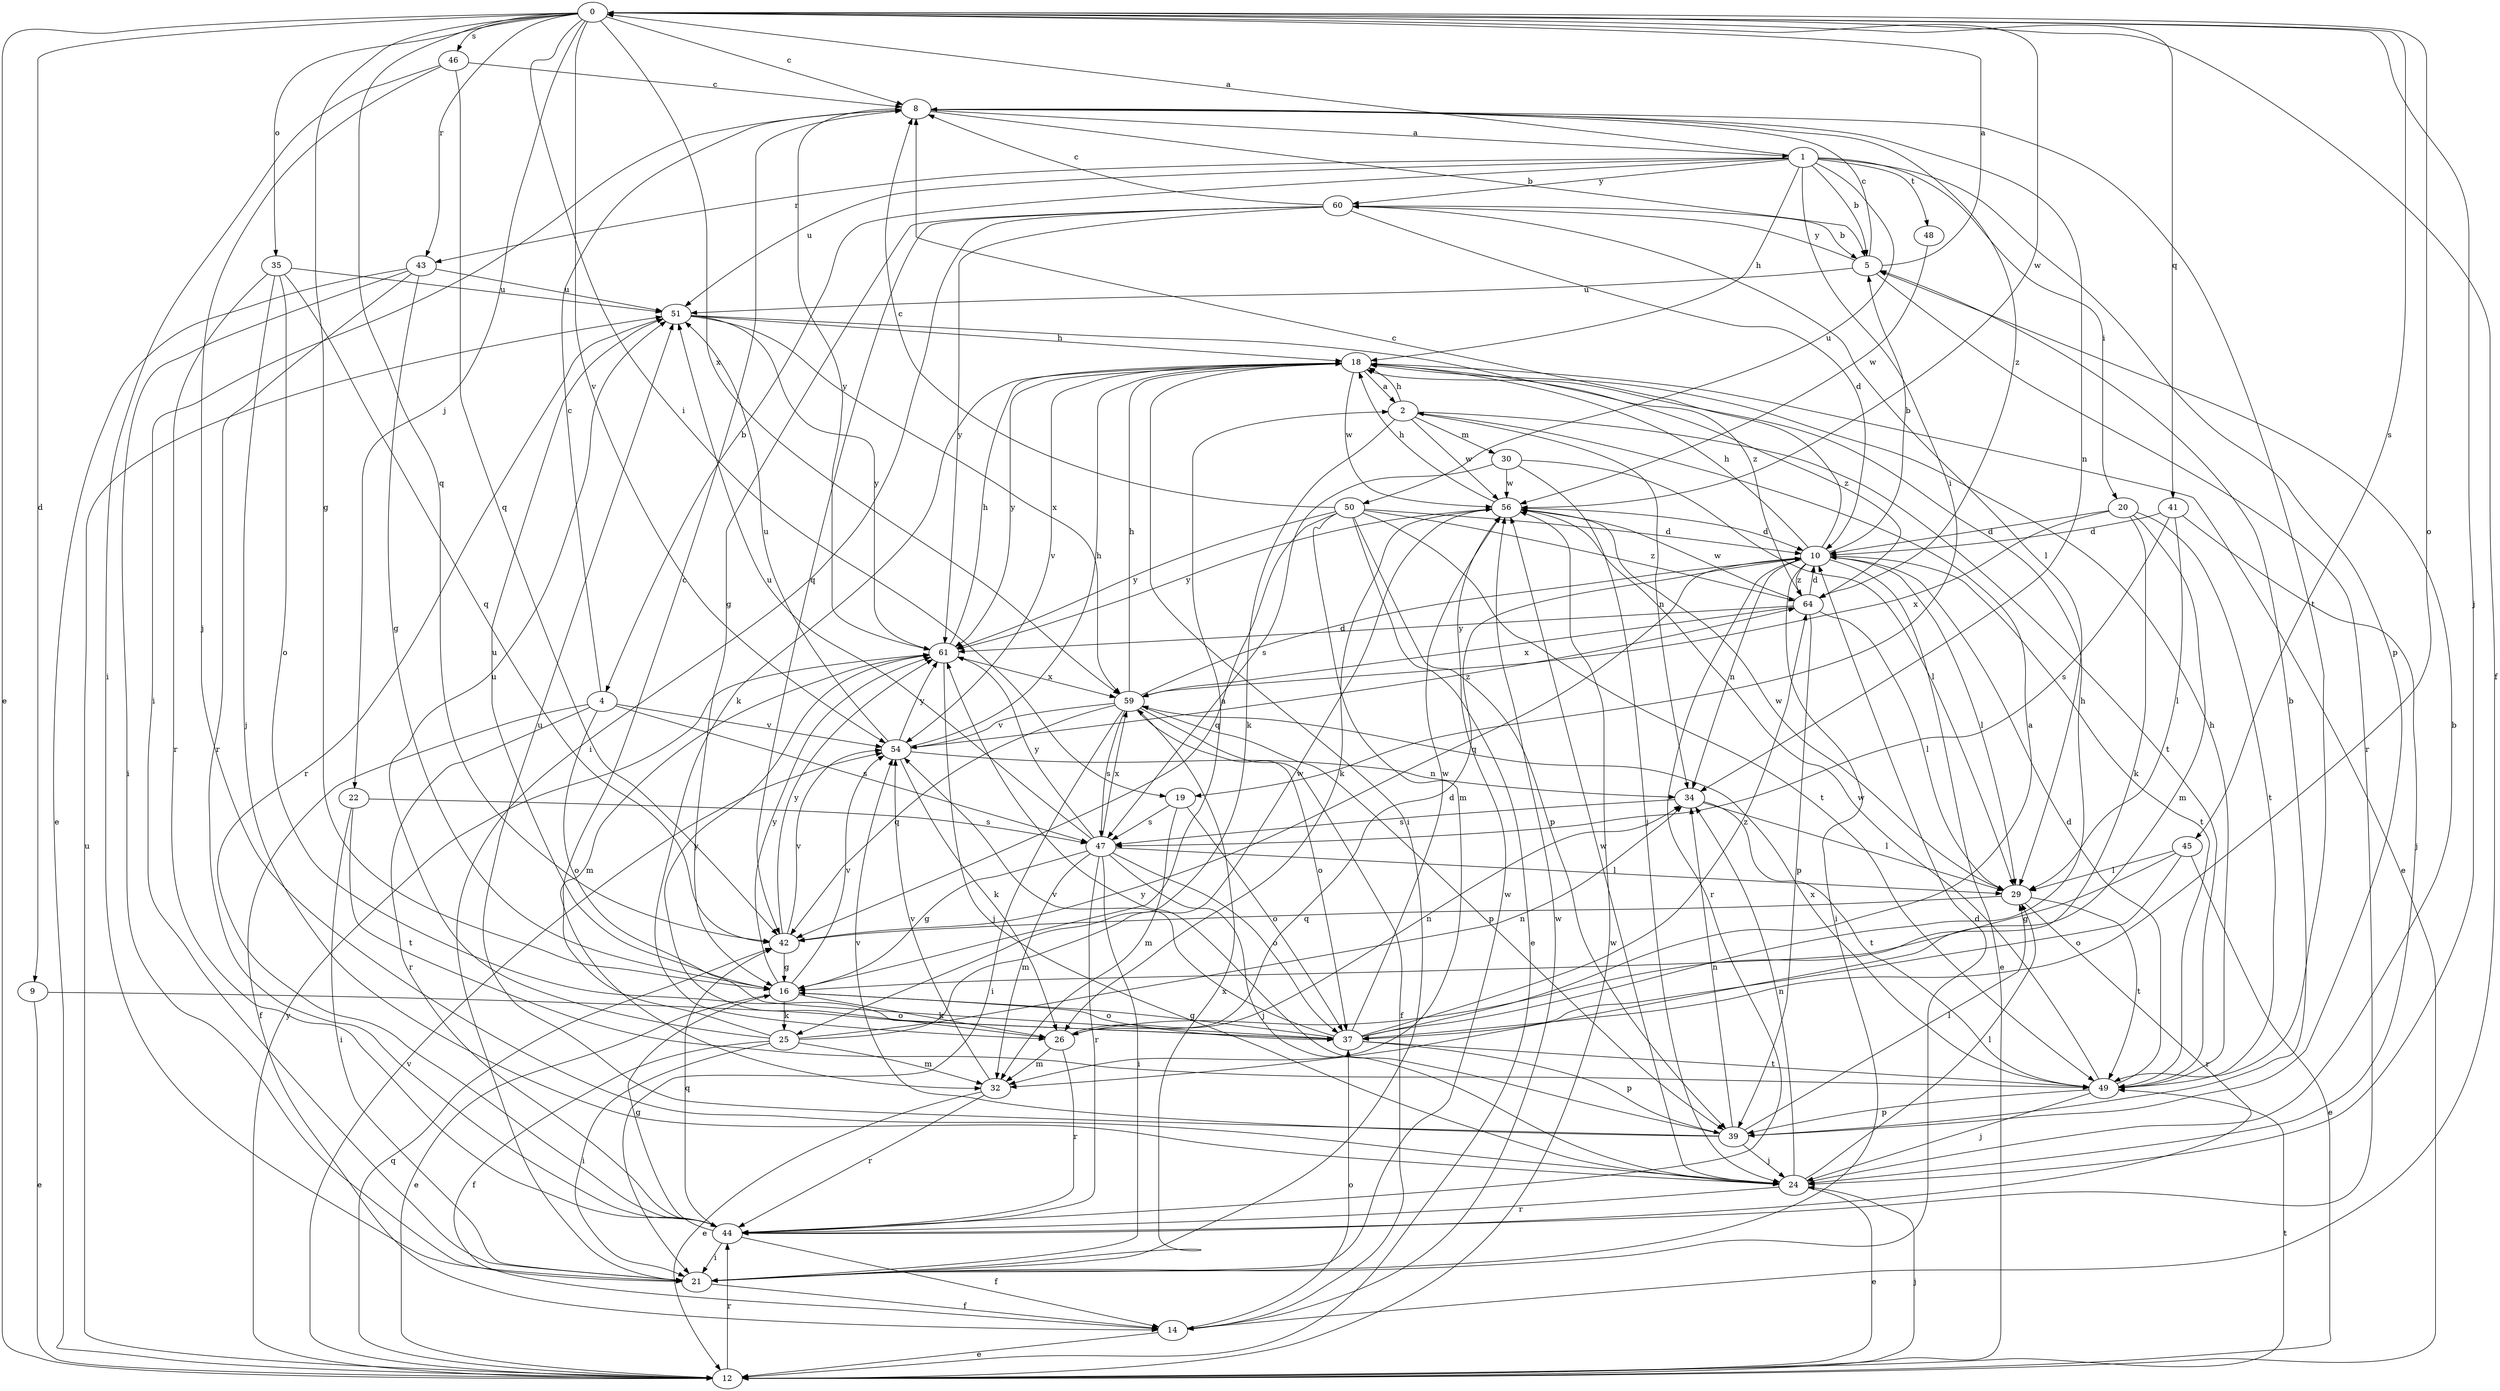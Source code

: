 strict digraph  {
0;
1;
2;
4;
5;
8;
9;
10;
12;
14;
16;
18;
19;
20;
21;
22;
24;
25;
26;
29;
30;
32;
34;
35;
37;
39;
41;
42;
43;
44;
45;
46;
47;
48;
49;
50;
51;
54;
56;
59;
60;
61;
64;
0 -> 8  [label=c];
0 -> 9  [label=d];
0 -> 12  [label=e];
0 -> 14  [label=f];
0 -> 16  [label=g];
0 -> 19  [label=i];
0 -> 22  [label=j];
0 -> 24  [label=j];
0 -> 35  [label=o];
0 -> 37  [label=o];
0 -> 41  [label=q];
0 -> 42  [label=q];
0 -> 43  [label=r];
0 -> 45  [label=s];
0 -> 46  [label=s];
0 -> 54  [label=v];
0 -> 56  [label=w];
0 -> 59  [label=x];
1 -> 0  [label=a];
1 -> 4  [label=b];
1 -> 5  [label=b];
1 -> 18  [label=h];
1 -> 19  [label=i];
1 -> 20  [label=i];
1 -> 39  [label=p];
1 -> 43  [label=r];
1 -> 48  [label=t];
1 -> 50  [label=u];
1 -> 51  [label=u];
1 -> 60  [label=y];
2 -> 18  [label=h];
2 -> 25  [label=k];
2 -> 30  [label=m];
2 -> 34  [label=n];
2 -> 49  [label=t];
2 -> 56  [label=w];
4 -> 8  [label=c];
4 -> 14  [label=f];
4 -> 37  [label=o];
4 -> 44  [label=r];
4 -> 47  [label=s];
4 -> 54  [label=v];
5 -> 0  [label=a];
5 -> 8  [label=c];
5 -> 44  [label=r];
5 -> 51  [label=u];
5 -> 60  [label=y];
8 -> 1  [label=a];
8 -> 5  [label=b];
8 -> 21  [label=i];
8 -> 34  [label=n];
8 -> 49  [label=t];
8 -> 61  [label=y];
8 -> 64  [label=z];
9 -> 12  [label=e];
9 -> 37  [label=o];
10 -> 5  [label=b];
10 -> 8  [label=c];
10 -> 12  [label=e];
10 -> 18  [label=h];
10 -> 21  [label=i];
10 -> 29  [label=l];
10 -> 34  [label=n];
10 -> 42  [label=q];
10 -> 44  [label=r];
10 -> 49  [label=t];
10 -> 64  [label=z];
12 -> 24  [label=j];
12 -> 42  [label=q];
12 -> 44  [label=r];
12 -> 49  [label=t];
12 -> 51  [label=u];
12 -> 54  [label=v];
12 -> 56  [label=w];
12 -> 61  [label=y];
14 -> 12  [label=e];
14 -> 37  [label=o];
14 -> 56  [label=w];
16 -> 2  [label=a];
16 -> 12  [label=e];
16 -> 25  [label=k];
16 -> 26  [label=k];
16 -> 37  [label=o];
16 -> 51  [label=u];
16 -> 54  [label=v];
16 -> 61  [label=y];
18 -> 2  [label=a];
18 -> 12  [label=e];
18 -> 21  [label=i];
18 -> 26  [label=k];
18 -> 54  [label=v];
18 -> 56  [label=w];
18 -> 61  [label=y];
18 -> 64  [label=z];
19 -> 32  [label=m];
19 -> 37  [label=o];
19 -> 47  [label=s];
20 -> 10  [label=d];
20 -> 26  [label=k];
20 -> 32  [label=m];
20 -> 49  [label=t];
20 -> 59  [label=x];
21 -> 10  [label=d];
21 -> 14  [label=f];
21 -> 56  [label=w];
21 -> 59  [label=x];
22 -> 21  [label=i];
22 -> 47  [label=s];
22 -> 49  [label=t];
24 -> 5  [label=b];
24 -> 12  [label=e];
24 -> 29  [label=l];
24 -> 34  [label=n];
24 -> 44  [label=r];
24 -> 56  [label=w];
25 -> 8  [label=c];
25 -> 14  [label=f];
25 -> 21  [label=i];
25 -> 32  [label=m];
25 -> 34  [label=n];
25 -> 51  [label=u];
25 -> 56  [label=w];
26 -> 10  [label=d];
26 -> 32  [label=m];
26 -> 34  [label=n];
26 -> 44  [label=r];
26 -> 61  [label=y];
29 -> 42  [label=q];
29 -> 44  [label=r];
29 -> 49  [label=t];
29 -> 56  [label=w];
30 -> 24  [label=j];
30 -> 29  [label=l];
30 -> 47  [label=s];
30 -> 56  [label=w];
32 -> 12  [label=e];
32 -> 44  [label=r];
32 -> 54  [label=v];
34 -> 29  [label=l];
34 -> 47  [label=s];
34 -> 49  [label=t];
35 -> 24  [label=j];
35 -> 37  [label=o];
35 -> 42  [label=q];
35 -> 44  [label=r];
35 -> 51  [label=u];
37 -> 2  [label=a];
37 -> 16  [label=g];
37 -> 18  [label=h];
37 -> 39  [label=p];
37 -> 49  [label=t];
37 -> 54  [label=v];
37 -> 56  [label=w];
37 -> 64  [label=z];
39 -> 5  [label=b];
39 -> 24  [label=j];
39 -> 29  [label=l];
39 -> 34  [label=n];
39 -> 51  [label=u];
39 -> 54  [label=v];
39 -> 61  [label=y];
41 -> 10  [label=d];
41 -> 24  [label=j];
41 -> 29  [label=l];
41 -> 47  [label=s];
42 -> 16  [label=g];
42 -> 54  [label=v];
42 -> 61  [label=y];
43 -> 12  [label=e];
43 -> 16  [label=g];
43 -> 21  [label=i];
43 -> 44  [label=r];
43 -> 51  [label=u];
44 -> 14  [label=f];
44 -> 16  [label=g];
44 -> 21  [label=i];
44 -> 42  [label=q];
45 -> 12  [label=e];
45 -> 16  [label=g];
45 -> 29  [label=l];
45 -> 37  [label=o];
46 -> 8  [label=c];
46 -> 21  [label=i];
46 -> 24  [label=j];
46 -> 42  [label=q];
47 -> 16  [label=g];
47 -> 21  [label=i];
47 -> 24  [label=j];
47 -> 29  [label=l];
47 -> 32  [label=m];
47 -> 37  [label=o];
47 -> 44  [label=r];
47 -> 51  [label=u];
47 -> 59  [label=x];
47 -> 61  [label=y];
48 -> 56  [label=w];
49 -> 10  [label=d];
49 -> 18  [label=h];
49 -> 24  [label=j];
49 -> 39  [label=p];
49 -> 56  [label=w];
49 -> 59  [label=x];
50 -> 8  [label=c];
50 -> 10  [label=d];
50 -> 12  [label=e];
50 -> 32  [label=m];
50 -> 39  [label=p];
50 -> 42  [label=q];
50 -> 49  [label=t];
50 -> 61  [label=y];
50 -> 64  [label=z];
51 -> 18  [label=h];
51 -> 44  [label=r];
51 -> 59  [label=x];
51 -> 61  [label=y];
51 -> 64  [label=z];
54 -> 18  [label=h];
54 -> 26  [label=k];
54 -> 34  [label=n];
54 -> 51  [label=u];
54 -> 61  [label=y];
54 -> 64  [label=z];
56 -> 10  [label=d];
56 -> 18  [label=h];
56 -> 26  [label=k];
56 -> 61  [label=y];
59 -> 10  [label=d];
59 -> 14  [label=f];
59 -> 18  [label=h];
59 -> 21  [label=i];
59 -> 37  [label=o];
59 -> 39  [label=p];
59 -> 42  [label=q];
59 -> 47  [label=s];
59 -> 54  [label=v];
60 -> 5  [label=b];
60 -> 8  [label=c];
60 -> 10  [label=d];
60 -> 16  [label=g];
60 -> 21  [label=i];
60 -> 29  [label=l];
60 -> 42  [label=q];
60 -> 61  [label=y];
61 -> 18  [label=h];
61 -> 24  [label=j];
61 -> 32  [label=m];
61 -> 59  [label=x];
64 -> 10  [label=d];
64 -> 29  [label=l];
64 -> 39  [label=p];
64 -> 56  [label=w];
64 -> 59  [label=x];
64 -> 61  [label=y];
}
